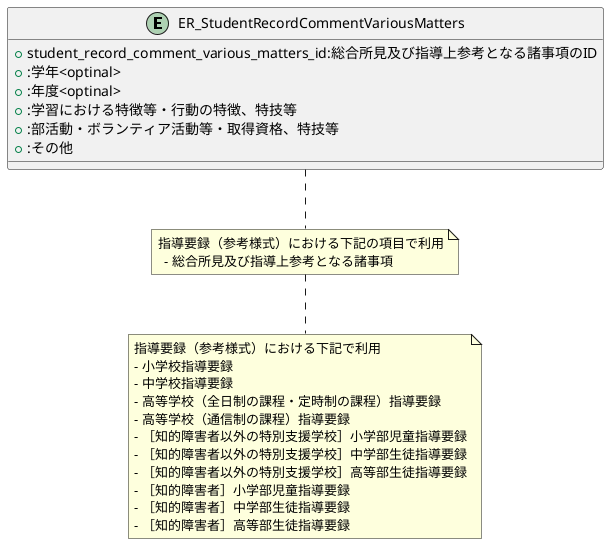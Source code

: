 @startuml

entity "ER_StudentRecordCommentVariousMatters"{
    + student_record_comment_various_matters_id:総合所見及び指導上参考となる諸事項のID
    + :学年<optinal>
    + :年度<optinal>
    + :学習における特徴等・行動の特徴、特技等
    + :部活動・ボランティア活動等・取得資格、特技等
    + :その他
}

note bottom
指導要録（参考様式）における下記の項目で利用
  - 総合所見及び指導上参考となる諸事項
end note

note bottom
指導要録（参考様式）における下記で利用
- 小学校指導要録
- 中学校指導要録
- 高等学校（全日制の課程・定時制の課程）指導要録
- 高等学校（通信制の課程）指導要録
- ［知的障害者以外の特別支援学校］小学部児童指導要録
- ［知的障害者以外の特別支援学校］中学部生徒指導要録
- ［知的障害者以外の特別支援学校］高等部生徒指導要録
- ［知的障害者］小学部児童指導要録
- ［知的障害者］中学部生徒指導要録
- ［知的障害者］高等部生徒指導要録
end note

@enduml